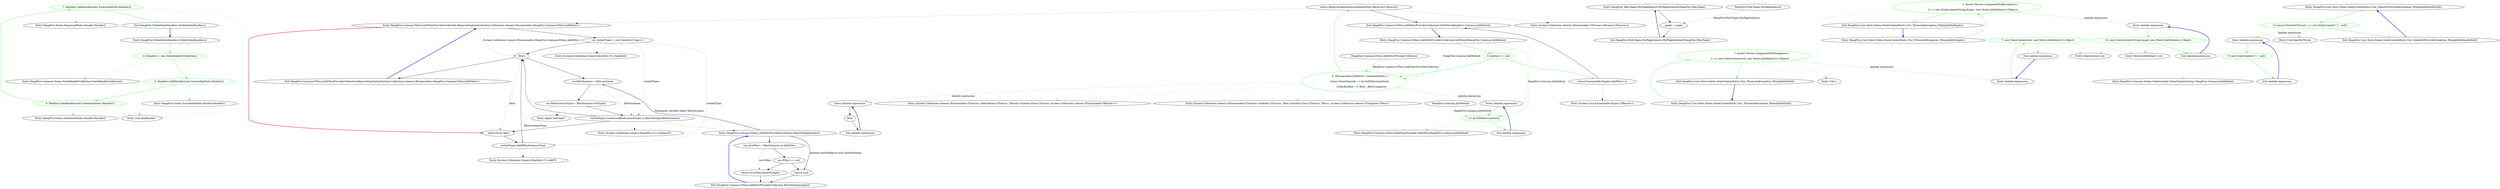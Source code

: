 digraph  {
m0_10 [cluster="HangFire.States.EnqueuedState.Handler.Handler()", file="GlobalStateHandlers.cs", label="Entry HangFire.States.EnqueuedState.Handler.Handler()", span="49-49"];
m0_6 [cluster="HangFire.Common.States.StateHandlerCollection.StateHandlerCollection()", file="GlobalStateHandlers.cs", label="Entry HangFire.Common.States.StateHandlerCollection.StateHandlerCollection()", span="6-6"];
m0_0 [cluster="HangFire.GlobalStateHandlers.GlobalStateHandlers()", file="GlobalStateHandlers.cs", label="Entry HangFire.GlobalStateHandlers.GlobalStateHandlers()", span="7-7"];
m0_1 [cluster="HangFire.GlobalStateHandlers.GlobalStateHandlers()", color=green, community=0, file="GlobalStateHandlers.cs", label="4: Handlers = new StateHandlerCollection()", span="9-9"];
m0_2 [cluster="HangFire.GlobalStateHandlers.GlobalStateHandlers()", color=green, community=0, file="GlobalStateHandlers.cs", label="5: Handlers.AddHandler(new SucceededState.Handler())", span="10-10"];
m0_3 [cluster="HangFire.GlobalStateHandlers.GlobalStateHandlers()", color=green, community=0, file="GlobalStateHandlers.cs", label="8: Handlers.AddHandler(new ScheduledState.Handler())", span="11-11"];
m0_4 [cluster="HangFire.GlobalStateHandlers.GlobalStateHandlers()", color=green, community=0, file="GlobalStateHandlers.cs", label="7: Handlers.AddHandler(new EnqueuedState.Handler())", span="12-12"];
m0_5 [cluster="HangFire.GlobalStateHandlers.GlobalStateHandlers()", file="GlobalStateHandlers.cs", label="Exit HangFire.GlobalStateHandlers.GlobalStateHandlers()", span="7-7"];
m0_8 [cluster="Unk.AddHandler", file="GlobalStateHandlers.cs", label="Entry Unk.AddHandler", span=""];
m0_7 [cluster="HangFire.States.SucceededState.Handler.Handler()", file="GlobalStateHandlers.cs", label="Entry HangFire.States.SucceededState.Handler.Handler()", span="53-53"];
m0_9 [cluster="HangFire.States.ScheduledState.Handler.Handler()", file="GlobalStateHandlers.cs", label="Entry HangFire.States.ScheduledState.Handler.Handler()", span="48-48"];
m1_22 [cluster="HangFire.Common.Filters.JobFilterProviderCollection.RemoveDuplicates(System.Collections.Generic.IEnumerable<HangFire.Common.Filters.JobFilter>)", file="JobFilterProviderCollection.cs", label="Entry HangFire.Common.Filters.JobFilterProviderCollection.RemoveDuplicates(System.Collections.Generic.IEnumerable<HangFire.Common.Filters.JobFilter>)", span="84-84"];
m1_30 [cluster="HangFire.Common.Filters.JobFilterProviderCollection.RemoveDuplicates(System.Collections.Generic.IEnumerable<HangFire.Common.Filters.JobFilter>)", file="JobFilterProviderCollection.cs", label="var visitedTypes = new HashSet<Type>()", span="87-87"];
m1_35 [cluster="HangFire.Common.Filters.JobFilterProviderCollection.RemoveDuplicates(System.Collections.Generic.IEnumerable<HangFire.Common.Filters.JobFilter>)", file="JobFilterProviderCollection.cs", label="yield return filter;", span="96-96"];
m1_31 [cluster="HangFire.Common.Filters.JobFilterProviderCollection.RemoveDuplicates(System.Collections.Generic.IEnumerable<HangFire.Common.Filters.JobFilter>)", file="JobFilterProviderCollection.cs", label=filters, span="89-89"];
m1_34 [cluster="HangFire.Common.Filters.JobFilterProviderCollection.RemoveDuplicates(System.Collections.Generic.IEnumerable<HangFire.Common.Filters.JobFilter>)", file="JobFilterProviderCollection.cs", label="!visitedTypes.Contains(filterInstanceType) || AllowMultiple(filterInstance)", span="94-94"];
m1_36 [cluster="HangFire.Common.Filters.JobFilterProviderCollection.RemoveDuplicates(System.Collections.Generic.IEnumerable<HangFire.Common.Filters.JobFilter>)", file="JobFilterProviderCollection.cs", label="visitedTypes.Add(filterInstanceType)", span="97-97"];
m1_32 [cluster="HangFire.Common.Filters.JobFilterProviderCollection.RemoveDuplicates(System.Collections.Generic.IEnumerable<HangFire.Common.Filters.JobFilter>)", file="JobFilterProviderCollection.cs", label="var filterInstance = filter.Instance", span="91-91"];
m1_33 [cluster="HangFire.Common.Filters.JobFilterProviderCollection.RemoveDuplicates(System.Collections.Generic.IEnumerable<HangFire.Common.Filters.JobFilter>)", file="JobFilterProviderCollection.cs", label="var filterInstanceType = filterInstance.GetType()", span="92-92"];
m1_37 [cluster="HangFire.Common.Filters.JobFilterProviderCollection.RemoveDuplicates(System.Collections.Generic.IEnumerable<HangFire.Common.Filters.JobFilter>)", file="JobFilterProviderCollection.cs", label="Exit HangFire.Common.Filters.JobFilterProviderCollection.RemoveDuplicates(System.Collections.Generic.IEnumerable<HangFire.Common.Filters.JobFilter>)", span="84-84"];
m1_26 [cluster="HangFire.Common.Filters.IJobFilterProvider.GetFilters(HangFire.Common.JobMethod)", file="JobFilterProviderCollection.cs", label="Entry HangFire.Common.Filters.IJobFilterProvider.GetFilters(HangFire.Common.JobMethod)", span="34-34"];
m1_19 [cluster="System.Collections.Generic.IEnumerable<TSource>.SelectMany<TSource, TResult>(System.Func<TSource, System.Collections.Generic.IEnumerable<TResult>>)", file="JobFilterProviderCollection.cs", label="Entry System.Collections.Generic.IEnumerable<TSource>.SelectMany<TSource, TResult>(System.Func<TSource, System.Collections.Generic.IEnumerable<TResult>>)", span="0-0"];
m1_0 [cluster="HangFire.Web.Pages.PerPageSelector.PerPageSelector(HangFire.Web.Pager)", file="JobFilterProviderCollection.cs", label="Entry HangFire.Web.Pages.PerPageSelector.PerPageSelector(HangFire.Web.Pager)", span="6-6"];
m1_1 [cluster="HangFire.Web.Pages.PerPageSelector.PerPageSelector(HangFire.Web.Pager)", file="JobFilterProviderCollection.cs", label="_pager = pager", span="8-8"];
m1_2 [cluster="HangFire.Web.Pages.PerPageSelector.PerPageSelector(HangFire.Web.Pager)", file="JobFilterProviderCollection.cs", label="Exit HangFire.Web.Pages.PerPageSelector.PerPageSelector(HangFire.Web.Pager)", span="6-6"];
m1_21 [cluster="System.Collections.Generic.IEnumerable<TSource>.Reverse<TSource>()", file="JobFilterProviderCollection.cs", label="Entry System.Collections.Generic.IEnumerable<TSource>.Reverse<TSource>()", span="0-0"];
m1_39 [cluster="object.GetType()", file="JobFilterProviderCollection.cs", label="Entry object.GetType()", span="0-0"];
m1_12 [cluster="HangFire.Common.Filters.JobFilterProviderCollection.GetFilters(HangFire.Common.JobMethod)", file="JobFilterProviderCollection.cs", label="Entry HangFire.Common.Filters.JobFilterProviderCollection.GetFilters(HangFire.Common.JobMethod)", span="69-69"];
m1_13 [cluster="HangFire.Common.Filters.JobFilterProviderCollection.GetFilters(HangFire.Common.JobMethod)", color=green, community=0, file="JobFilterProviderCollection.cs", label="9: method == null", span="71-71"];
m1_14 [cluster="HangFire.Common.Filters.JobFilterProviderCollection.GetFilters(HangFire.Common.JobMethod)", file="JobFilterProviderCollection.cs", label="return Enumerable.Empty<JobFilter>();", span="73-73"];
m1_15 [cluster="HangFire.Common.Filters.JobFilterProviderCollection.GetFilters(HangFire.Common.JobMethod)", color=green, community=0, file="JobFilterProviderCollection.cs", label="6: IEnumerable<JobFilter> combinedFilters =\r\n                Items.SelectMany(fp => fp.GetFilters(method))\r\n                    .OrderBy(filter => filter, _filterComparer)", span="76-78"];
m1_16 [cluster="HangFire.Common.Filters.JobFilterProviderCollection.GetFilters(HangFire.Common.JobMethod)", file="JobFilterProviderCollection.cs", label="return RemoveDuplicates(combinedFilters.Reverse()).Reverse();", span="81-81"];
m1_17 [cluster="HangFire.Common.Filters.JobFilterProviderCollection.GetFilters(HangFire.Common.JobMethod)", file="JobFilterProviderCollection.cs", label="Exit HangFire.Common.Filters.JobFilterProviderCollection.GetFilters(HangFire.Common.JobMethod)", span="69-69"];
m1_40 [cluster="System.Collections.Generic.HashSet<T>.Contains(T)", file="JobFilterProviderCollection.cs", label="Entry System.Collections.Generic.HashSet<T>.Contains(T)", span="0-0"];
m1_6 [cluster="HangFire.Common.Filters.JobFilterProviderCollection.AllowMultiple(object)", file="JobFilterProviderCollection.cs", label="Entry HangFire.Common.Filters.JobFilterProviderCollection.AllowMultiple(object)", span="53-53"];
m1_7 [cluster="HangFire.Common.Filters.JobFilterProviderCollection.AllowMultiple(object)", file="JobFilterProviderCollection.cs", label="var mvcFilter = filterInstance as IJobFilter", span="55-55"];
m1_9 [cluster="HangFire.Common.Filters.JobFilterProviderCollection.AllowMultiple(object)", file="JobFilterProviderCollection.cs", label="return true;", span="58-58"];
m1_10 [cluster="HangFire.Common.Filters.JobFilterProviderCollection.AllowMultiple(object)", file="JobFilterProviderCollection.cs", label="return mvcFilter.AllowMultiple;", span="61-61"];
m1_8 [cluster="HangFire.Common.Filters.JobFilterProviderCollection.AllowMultiple(object)", file="JobFilterProviderCollection.cs", label="mvcFilter == null", span="56-56"];
m1_11 [cluster="HangFire.Common.Filters.JobFilterProviderCollection.AllowMultiple(object)", file="JobFilterProviderCollection.cs", label="Exit HangFire.Common.Filters.JobFilterProviderCollection.AllowMultiple(object)", span="53-53"];
m1_27 [cluster="lambda expression", file="JobFilterProviderCollection.cs", label="Entry lambda expression", span="78-78"];
m1_23 [cluster="lambda expression", file="JobFilterProviderCollection.cs", label="Entry lambda expression", span="77-77"];
m1_24 [cluster="lambda expression", color=green, community=0, file="JobFilterProviderCollection.cs", label="13: fp.GetFilters(method)", span="77-77"];
m1_25 [cluster="lambda expression", file="JobFilterProviderCollection.cs", label="Exit lambda expression", span="77-77"];
m1_28 [cluster="lambda expression", file="JobFilterProviderCollection.cs", label=filter, span="78-78"];
m1_29 [cluster="lambda expression", file="JobFilterProviderCollection.cs", label="Exit lambda expression", span="78-78"];
m1_41 [cluster="System.Collections.Generic.HashSet<T>.Add(T)", file="JobFilterProviderCollection.cs", label="Entry System.Collections.Generic.HashSet<T>.Add(T)", span="0-0"];
m1_18 [cluster="System.Linq.Enumerable.Empty<TResult>()", file="JobFilterProviderCollection.cs", label="Entry System.Linq.Enumerable.Empty<TResult>()", span="0-0"];
m1_20 [cluster="System.Collections.Generic.IEnumerable<TSource>.OrderBy<TSource, TKey>(System.Func<TSource, TKey>, System.Collections.Generic.IComparer<TKey>)", file="JobFilterProviderCollection.cs", label="Entry System.Collections.Generic.IEnumerable<TSource>.OrderBy<TSource, TKey>(System.Func<TSource, TKey>, System.Collections.Generic.IComparer<TKey>)", span="0-0"];
m1_38 [cluster="System.Collections.Generic.HashSet<T>.HashSet()", file="JobFilterProviderCollection.cs", label="Entry System.Collections.Generic.HashSet<T>.HashSet()", span="0-0"];
m1_3 [file="JobFilterProviderCollection.cs", label="HangFire.Web.Pages.PerPageSelector", span=""];
m1_59 [file="JobFilterProviderCollection.cs", label="HangFire.Common.Filters.JobFilterProviderCollection", span=""];
m1_60 [file="JobFilterProviderCollection.cs", label="HangFire.Common.JobMethod", span=""];
m4_3 [cluster="Unk.>", file="StateContextFacts.cs", label="Entry Unk.>", span=""];
m4_9 [cluster="HangFire.Core.Tests.States.StateContextFacts.Ctor_ThrowsAnException_WhenJobIdIsEmpty()", file="StateContextFacts.cs", label="Entry HangFire.Core.Tests.States.StateContextFacts.Ctor_ThrowsAnException_WhenJobIdIsEmpty()", span="18-18"];
m4_10 [cluster="HangFire.Core.Tests.States.StateContextFacts.Ctor_ThrowsAnException_WhenJobIdIsEmpty()", color=green, community=0, file="StateContextFacts.cs", label="2: Assert.Throws<ArgumentNullException>(\r\n                () => new StateContext(String.Empty, new Mock<JobMethod>().Object))", span="20-21"];
m4_11 [cluster="HangFire.Core.Tests.States.StateContextFacts.Ctor_ThrowsAnException_WhenJobIdIsEmpty()", file="StateContextFacts.cs", label="Exit HangFire.Core.Tests.States.StateContextFacts.Ctor_ThrowsAnException_WhenJobIdIsEmpty()", span="18-18"];
m4_0 [cluster="HangFire.Core.Tests.States.StateContextFacts.Ctor_ThrowsAnException_WhenJobIdIsNull()", file="StateContextFacts.cs", label="Entry HangFire.Core.Tests.States.StateContextFacts.Ctor_ThrowsAnException_WhenJobIdIsNull()", span="11-11"];
m4_1 [cluster="HangFire.Core.Tests.States.StateContextFacts.Ctor_ThrowsAnException_WhenJobIdIsNull()", color=green, community=0, file="StateContextFacts.cs", label="7: Assert.Throws<ArgumentNullException>(\r\n                () => new StateContext(null, new Mock<JobMethod>().Object))", span="13-14"];
m4_2 [cluster="HangFire.Core.Tests.States.StateContextFacts.Ctor_ThrowsAnException_WhenJobIdIsNull()", file="StateContextFacts.cs", label="Exit HangFire.Core.Tests.States.StateContextFacts.Ctor_ThrowsAnException_WhenJobIdIsNull()", span="11-11"];
m4_7 [cluster="StateContext.cstr", file="StateContextFacts.cs", label="Entry StateContext.cstr", span=""];
m4_15 [cluster="HangFire.Core.Tests.States.StateContextFacts.Ctor_DoesNotThrowAnException_WhenJobMethodIsNull()", file="StateContextFacts.cs", label="Entry HangFire.Core.Tests.States.StateContextFacts.Ctor_DoesNotThrowAnException_WhenJobMethodIsNull()", span="25-25"];
m4_16 [cluster="HangFire.Core.Tests.States.StateContextFacts.Ctor_DoesNotThrowAnException_WhenJobMethodIsNull()", color=green, community=0, file="StateContextFacts.cs", label="13: Assert.DoesNotThrow(() => new StateContext(''1'', null))", span="27-27"];
m4_17 [cluster="HangFire.Core.Tests.States.StateContextFacts.Ctor_DoesNotThrowAnException_WhenJobMethodIsNull()", file="StateContextFacts.cs", label="Exit HangFire.Core.Tests.States.StateContextFacts.Ctor_DoesNotThrowAnException_WhenJobMethodIsNull()", span="25-25"];
m4_8 [cluster="Mock<JobMethod>.cstr", file="StateContextFacts.cs", label="Entry Mock<JobMethod>.cstr", span=""];
m4_19 [cluster="lambda expression", file="StateContextFacts.cs", label="Entry lambda expression", span="27-27"];
m4_4 [cluster="lambda expression", file="StateContextFacts.cs", label="Entry lambda expression", span="14-14"];
m4_5 [cluster="lambda expression", color=green, community=0, file="StateContextFacts.cs", label="7: new StateContext(null, new Mock<JobMethod>().Object)", span="14-14"];
m4_6 [cluster="lambda expression", file="StateContextFacts.cs", label="Exit lambda expression", span="14-14"];
m4_12 [cluster="lambda expression", file="StateContextFacts.cs", label="Entry lambda expression", span="21-21"];
m4_13 [cluster="lambda expression", color=green, community=0, file="StateContextFacts.cs", label="13: new StateContext(String.Empty, new Mock<JobMethod>().Object)", span="21-21"];
m4_14 [cluster="lambda expression", file="StateContextFacts.cs", label="Exit lambda expression", span="21-21"];
m4_20 [cluster="lambda expression", color=green, community=0, file="StateContextFacts.cs", label="9: new StateContext(''1'', null)", span="27-27"];
m4_21 [cluster="lambda expression", file="StateContextFacts.cs", label="Exit lambda expression", span="27-27"];
m4_18 [cluster="Unk.DoesNotThrow", file="StateContextFacts.cs", label="Entry Unk.DoesNotThrow", span=""];
m4_22 [cluster="HangFire.Common.States.StateContext.StateContext(string, HangFire.Common.JobMethod)", file="StateContextFacts.cs", label="Entry HangFire.Common.States.StateContext.StateContext(string, HangFire.Common.JobMethod)", span="27-27"];
m0_0 -> m0_1  [color=green, key=0, style=solid];
m0_1 -> m0_2  [color=green, key=0, style=solid];
m0_1 -> m0_6  [color=green, key=2, style=dotted];
m0_2 -> m0_3  [color=green, key=0, style=solid];
m0_2 -> m0_7  [color=green, key=2, style=dotted];
m0_2 -> m0_8  [color=green, key=2, style=dotted];
m0_3 -> m0_4  [color=green, key=0, style=solid];
m0_3 -> m0_9  [color=green, key=2, style=dotted];
m0_3 -> m0_8  [color=green, key=2, style=dotted];
m0_4 -> m0_5  [color=green, key=0, style=solid];
m0_4 -> m0_10  [color=green, key=2, style=dotted];
m0_4 -> m0_8  [color=green, key=2, style=dotted];
m0_5 -> m0_0  [color=blue, key=0, style=bold];
m1_22 -> m1_30  [key=0, style=solid];
m1_22 -> m1_35  [color=crimson, key=0, style=bold];
m1_22 -> m1_31  [color=darkseagreen4, key=1, label="System.Collections.Generic.IEnumerable<HangFire.Common.Filters.JobFilter>", style=dashed];
m1_30 -> m1_31  [key=0, style=solid];
m1_30 -> m1_38  [key=2, style=dotted];
m1_30 -> m1_34  [color=darkseagreen4, key=1, label=visitedTypes, style=dashed];
m1_30 -> m1_36  [color=darkseagreen4, key=1, label=visitedTypes, style=dashed];
m1_35 -> m1_36  [key=0, style=solid];
m1_31 -> m1_37  [key=0, style=solid];
m1_31 -> m1_35  [color=darkseagreen4, key=1, label=filter, style=dashed];
m1_31 -> m1_32  [key=0, style=solid];
m1_34 -> m1_35  [key=0, style=solid];
m1_34 -> m1_31  [key=0, style=solid];
m1_34 -> m1_40  [key=2, style=dotted];
m1_34 -> m1_6  [key=2, style=dotted];
m1_36 -> m1_31  [key=0, style=solid];
m1_36 -> m1_41  [key=2, style=dotted];
m1_32 -> m1_34  [color=darkseagreen4, key=1, label=filterInstance, style=dashed];
m1_32 -> m1_33  [key=0, style=solid];
m1_33 -> m1_34  [key=0, style=solid];
m1_33 -> m1_36  [color=darkseagreen4, key=1, label=filterInstanceType, style=dashed];
m1_33 -> m1_39  [key=2, style=dotted];
m1_37 -> m1_22  [color=blue, key=0, style=bold];
m1_0 -> m1_1  [key=0, style=solid];
m1_1 -> m1_2  [key=0, style=solid];
m1_2 -> m1_0  [color=blue, key=0, style=bold];
m1_12 -> m1_13  [color=green, key=0, style=solid];
m1_12 -> m1_15  [color=green, key=1, label="HangFire.Common.JobMethod", style=dashed];
m1_12 -> m1_24  [color=green, key=1, label="HangFire.Common.JobMethod", style=dashed];
m1_13 -> m1_14  [color=green, key=0, style=solid];
m1_13 -> m1_15  [color=green, key=0, style=solid];
m1_14 -> m1_17  [key=0, style=solid];
m1_14 -> m1_18  [key=2, style=dotted];
m1_15 -> m1_16  [color=green, key=0, style=solid];
m1_15 -> m1_19  [color=green, key=2, style=dotted];
m1_15 -> m1_20  [color=green, key=2, style=dotted];
m1_15 -> m1_23  [color=green, key=1, label="lambda expression", style=dashed];
m1_15 -> m1_27  [color=green, key=1, label="lambda expression", style=dashed];
m1_16 -> m1_17  [key=0, style=solid];
m1_16 -> m1_21  [key=2, style=dotted];
m1_16 -> m1_22  [key=2, style=dotted];
m1_17 -> m1_12  [color=blue, key=0, style=bold];
m1_6 -> m1_32  [color=darkorchid, key=3, label="Parameter variable object filterInstance", style=bold];
m1_6 -> m1_7  [key=0, style=solid];
m1_6 -> m1_9  [color=darkorchid, key=3, label="method methodReturn bool AllowMultiple", style=bold];
m1_7 -> m1_8  [key=0, style=solid];
m1_7 -> m1_10  [color=darkseagreen4, key=1, label=mvcFilter, style=dashed];
m1_9 -> m1_11  [key=0, style=solid];
m1_10 -> m1_11  [key=0, style=solid];
m1_8 -> m1_9  [key=0, style=solid];
m1_8 -> m1_10  [key=0, style=solid];
m1_11 -> m1_6  [color=blue, key=0, style=bold];
m1_27 -> m1_28  [key=0, style=solid];
m1_23 -> m1_24  [color=green, key=0, style=solid];
m1_24 -> m1_25  [color=green, key=0, style=solid];
m1_24 -> m1_26  [color=green, key=2, style=dotted];
m1_25 -> m1_23  [color=blue, key=0, style=bold];
m1_28 -> m1_29  [key=0, style=solid];
m1_29 -> m1_27  [color=blue, key=0, style=bold];
m1_3 -> m1_1  [color=darkseagreen4, key=1, label="HangFire.Web.Pages.PerPageSelector", style=dashed];
m1_59 -> m1_15  [color=green, key=1, label="HangFire.Common.Filters.JobFilterProviderCollection", style=dashed];
m1_60 -> m1_24  [color=green, key=1, label="HangFire.Common.JobMethod", style=dashed];
m4_9 -> m4_10  [color=green, key=0, style=solid];
m4_10 -> m4_11  [color=green, key=0, style=solid];
m4_10 -> m4_3  [color=green, key=2, style=dotted];
m4_10 -> m4_12  [color=green, key=1, label="lambda expression", style=dashed];
m4_11 -> m4_9  [color=blue, key=0, style=bold];
m4_0 -> m4_1  [color=green, key=0, style=solid];
m4_1 -> m4_2  [color=green, key=0, style=solid];
m4_1 -> m4_3  [color=green, key=2, style=dotted];
m4_1 -> m4_4  [color=green, key=1, label="lambda expression", style=dashed];
m4_2 -> m4_0  [color=blue, key=0, style=bold];
m4_15 -> m4_16  [color=green, key=0, style=solid];
m4_16 -> m4_17  [color=green, key=0, style=solid];
m4_16 -> m4_18  [color=green, key=2, style=dotted];
m4_16 -> m4_19  [color=green, key=1, label="lambda expression", style=dashed];
m4_17 -> m4_15  [color=blue, key=0, style=bold];
m4_19 -> m4_20  [color=green, key=0, style=solid];
m4_4 -> m4_5  [color=green, key=0, style=solid];
m4_5 -> m4_6  [color=green, key=0, style=solid];
m4_5 -> m4_7  [color=green, key=2, style=dotted];
m4_5 -> m4_8  [color=green, key=2, style=dotted];
m4_6 -> m4_4  [color=blue, key=0, style=bold];
m4_12 -> m4_13  [color=green, key=0, style=solid];
m4_13 -> m4_14  [color=green, key=0, style=solid];
m4_13 -> m4_7  [color=green, key=2, style=dotted];
m4_13 -> m4_8  [color=green, key=2, style=dotted];
m4_14 -> m4_12  [color=blue, key=0, style=bold];
m4_20 -> m4_21  [color=green, key=0, style=solid];
m4_20 -> m4_22  [color=green, key=2, style=dotted];
m4_21 -> m4_19  [color=blue, key=0, style=bold];
}

